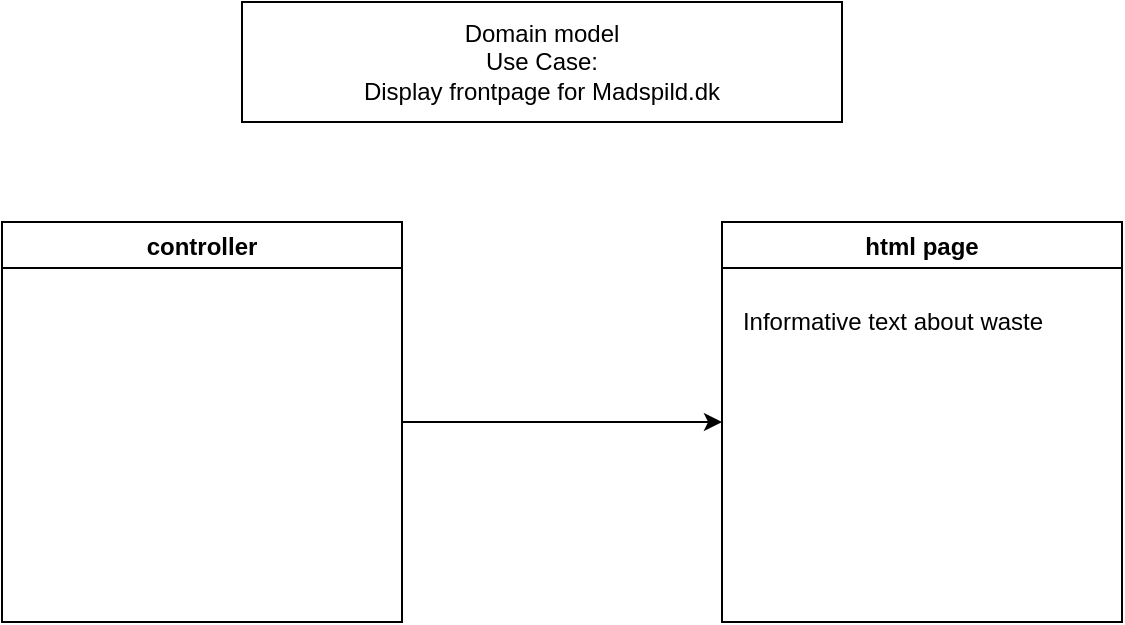 <mxfile version="20.2.7" type="device"><diagram id="prtHgNgQTEPvFCAcTncT" name="Page-1"><mxGraphModel dx="1220" dy="1047" grid="1" gridSize="10" guides="1" tooltips="1" connect="1" arrows="1" fold="1" page="1" pageScale="1" pageWidth="827" pageHeight="1169" math="0" shadow="0"><root><mxCell id="0"/><mxCell id="1" parent="0"/><mxCell id="NapVos6ndBU5I2uSMQ6n-1" value="Domain model&lt;br&gt;Use Case:&lt;br&gt;Display frontpage for Madspild.dk" style="rounded=0;whiteSpace=wrap;html=1;" vertex="1" parent="1"><mxGeometry x="230" y="140" width="300" height="60" as="geometry"/></mxCell><mxCell id="NapVos6ndBU5I2uSMQ6n-4" value="" style="edgeStyle=orthogonalEdgeStyle;rounded=0;orthogonalLoop=1;jettySize=auto;html=1;" edge="1" parent="1" source="NapVos6ndBU5I2uSMQ6n-2" target="NapVos6ndBU5I2uSMQ6n-3"><mxGeometry relative="1" as="geometry"/></mxCell><mxCell id="NapVos6ndBU5I2uSMQ6n-2" value="controller" style="swimlane;" vertex="1" parent="1"><mxGeometry x="110" y="250" width="200" height="200" as="geometry"/></mxCell><mxCell id="NapVos6ndBU5I2uSMQ6n-3" value="html page" style="swimlane;" vertex="1" parent="1"><mxGeometry x="470" y="250" width="200" height="200" as="geometry"/></mxCell><mxCell id="NapVos6ndBU5I2uSMQ6n-5" value="Informative text about waste" style="text;html=1;align=center;verticalAlign=middle;resizable=0;points=[];autosize=1;strokeColor=none;fillColor=none;" vertex="1" parent="NapVos6ndBU5I2uSMQ6n-3"><mxGeometry y="35" width="170" height="30" as="geometry"/></mxCell></root></mxGraphModel></diagram></mxfile>